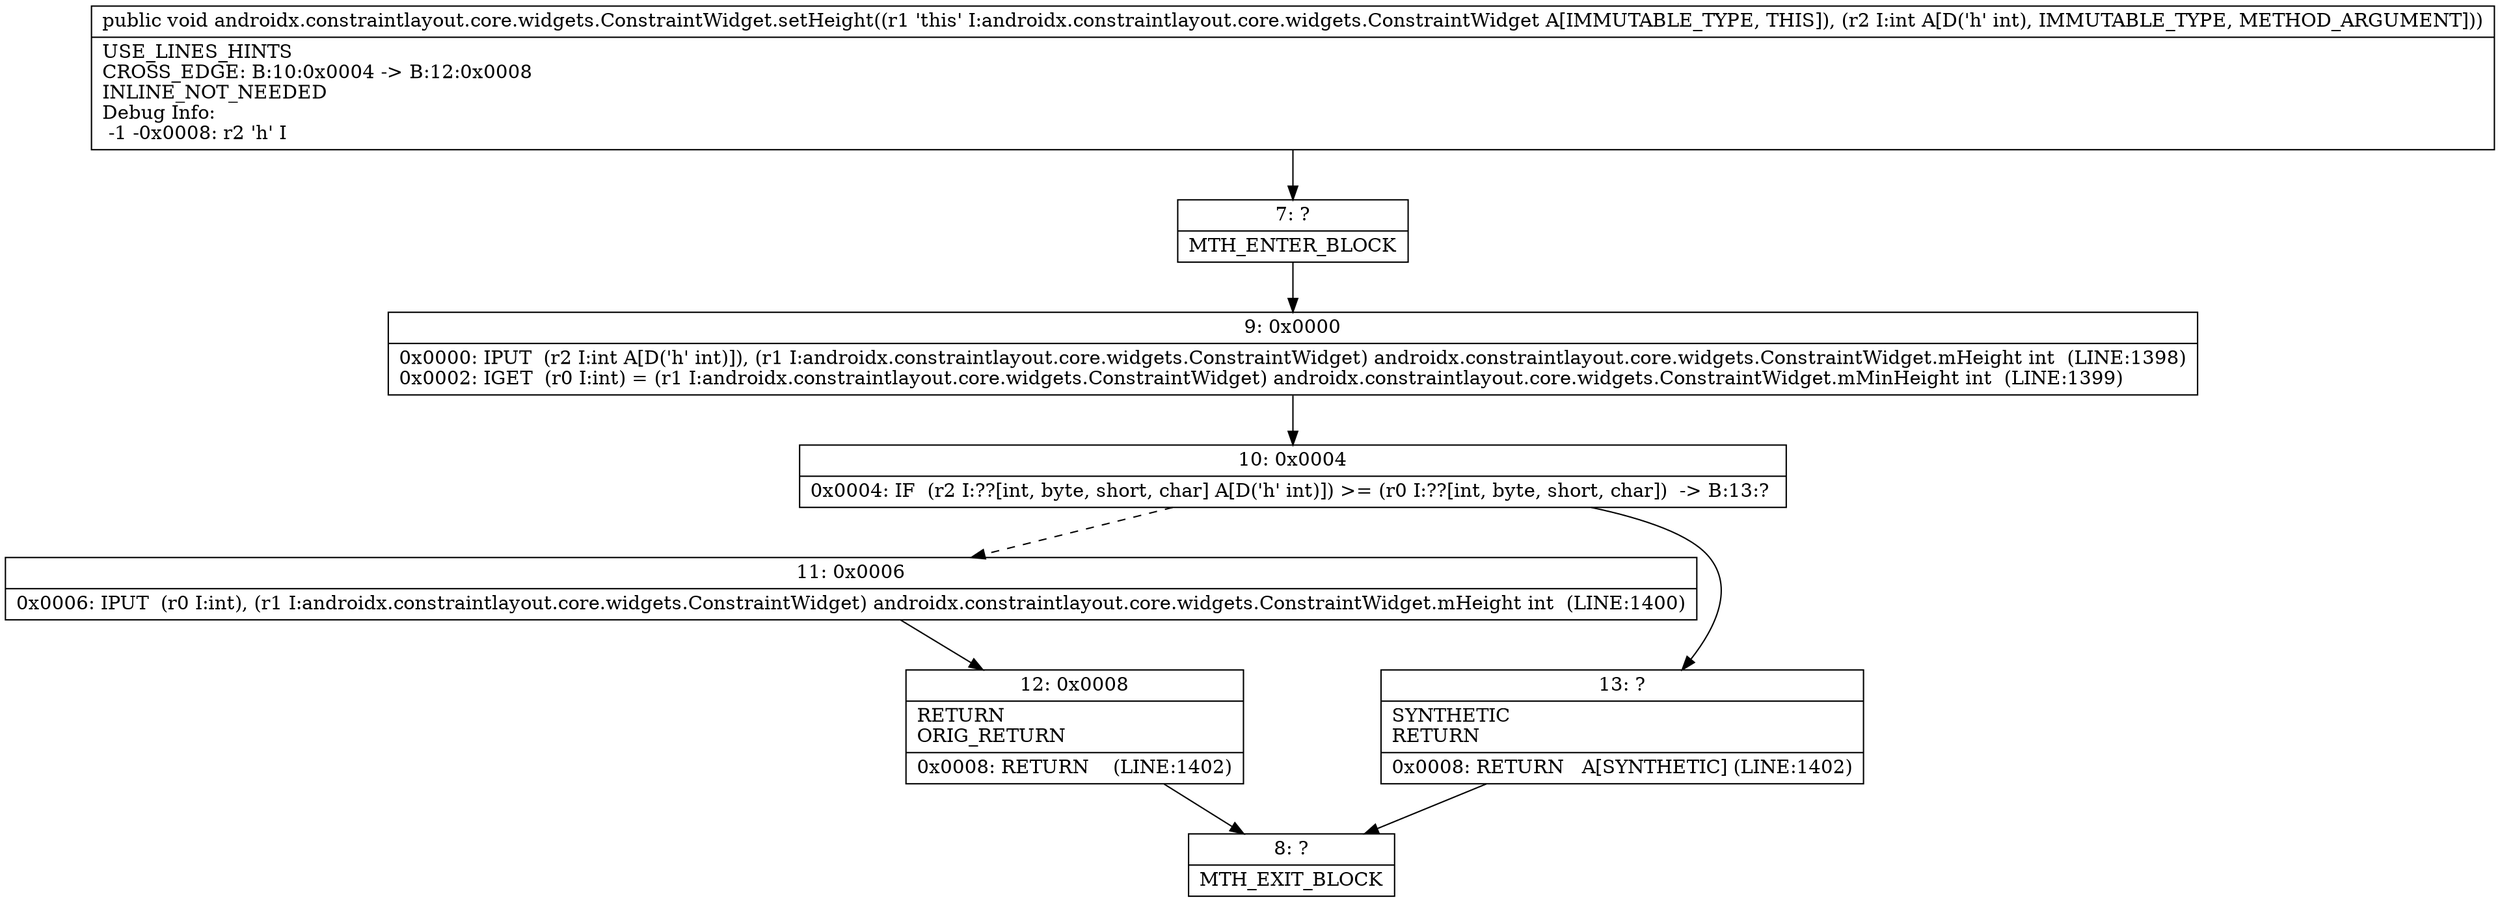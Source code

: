 digraph "CFG forandroidx.constraintlayout.core.widgets.ConstraintWidget.setHeight(I)V" {
Node_7 [shape=record,label="{7\:\ ?|MTH_ENTER_BLOCK\l}"];
Node_9 [shape=record,label="{9\:\ 0x0000|0x0000: IPUT  (r2 I:int A[D('h' int)]), (r1 I:androidx.constraintlayout.core.widgets.ConstraintWidget) androidx.constraintlayout.core.widgets.ConstraintWidget.mHeight int  (LINE:1398)\l0x0002: IGET  (r0 I:int) = (r1 I:androidx.constraintlayout.core.widgets.ConstraintWidget) androidx.constraintlayout.core.widgets.ConstraintWidget.mMinHeight int  (LINE:1399)\l}"];
Node_10 [shape=record,label="{10\:\ 0x0004|0x0004: IF  (r2 I:??[int, byte, short, char] A[D('h' int)]) \>= (r0 I:??[int, byte, short, char])  \-\> B:13:? \l}"];
Node_11 [shape=record,label="{11\:\ 0x0006|0x0006: IPUT  (r0 I:int), (r1 I:androidx.constraintlayout.core.widgets.ConstraintWidget) androidx.constraintlayout.core.widgets.ConstraintWidget.mHeight int  (LINE:1400)\l}"];
Node_12 [shape=record,label="{12\:\ 0x0008|RETURN\lORIG_RETURN\l|0x0008: RETURN    (LINE:1402)\l}"];
Node_8 [shape=record,label="{8\:\ ?|MTH_EXIT_BLOCK\l}"];
Node_13 [shape=record,label="{13\:\ ?|SYNTHETIC\lRETURN\l|0x0008: RETURN   A[SYNTHETIC] (LINE:1402)\l}"];
MethodNode[shape=record,label="{public void androidx.constraintlayout.core.widgets.ConstraintWidget.setHeight((r1 'this' I:androidx.constraintlayout.core.widgets.ConstraintWidget A[IMMUTABLE_TYPE, THIS]), (r2 I:int A[D('h' int), IMMUTABLE_TYPE, METHOD_ARGUMENT]))  | USE_LINES_HINTS\lCROSS_EDGE: B:10:0x0004 \-\> B:12:0x0008\lINLINE_NOT_NEEDED\lDebug Info:\l  \-1 \-0x0008: r2 'h' I\l}"];
MethodNode -> Node_7;Node_7 -> Node_9;
Node_9 -> Node_10;
Node_10 -> Node_11[style=dashed];
Node_10 -> Node_13;
Node_11 -> Node_12;
Node_12 -> Node_8;
Node_13 -> Node_8;
}


